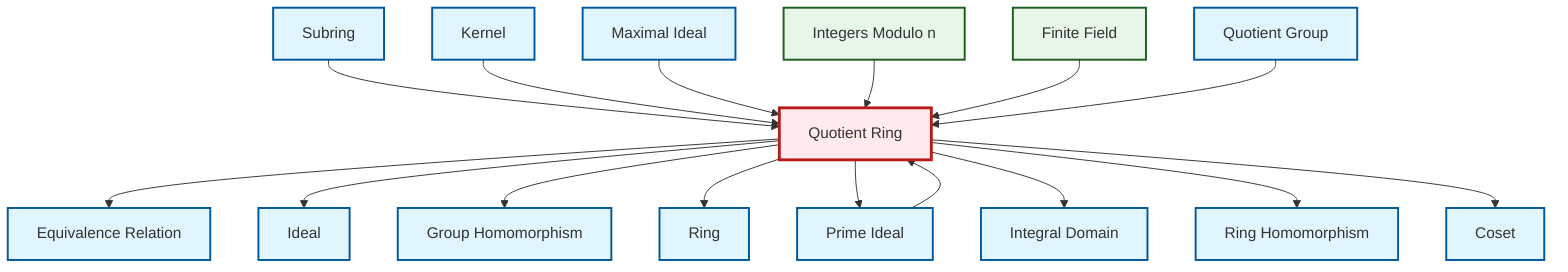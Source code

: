graph TD
    classDef definition fill:#e1f5fe,stroke:#01579b,stroke-width:2px
    classDef theorem fill:#f3e5f5,stroke:#4a148c,stroke-width:2px
    classDef axiom fill:#fff3e0,stroke:#e65100,stroke-width:2px
    classDef example fill:#e8f5e9,stroke:#1b5e20,stroke-width:2px
    classDef current fill:#ffebee,stroke:#b71c1c,stroke-width:3px
    def-integral-domain["Integral Domain"]:::definition
    def-ring["Ring"]:::definition
    ex-quotient-integers-mod-n["Integers Modulo n"]:::example
    def-quotient-ring["Quotient Ring"]:::definition
    ex-finite-field["Finite Field"]:::example
    def-coset["Coset"]:::definition
    def-maximal-ideal["Maximal Ideal"]:::definition
    def-quotient-group["Quotient Group"]:::definition
    def-ideal["Ideal"]:::definition
    def-ring-homomorphism["Ring Homomorphism"]:::definition
    def-prime-ideal["Prime Ideal"]:::definition
    def-homomorphism["Group Homomorphism"]:::definition
    def-kernel["Kernel"]:::definition
    def-equivalence-relation["Equivalence Relation"]:::definition
    def-subring["Subring"]:::definition
    def-subring --> def-quotient-ring
    def-quotient-ring --> def-equivalence-relation
    def-quotient-ring --> def-ideal
    def-kernel --> def-quotient-ring
    def-quotient-ring --> def-homomorphism
    def-quotient-ring --> def-ring
    def-quotient-ring --> def-prime-ideal
    def-maximal-ideal --> def-quotient-ring
    def-prime-ideal --> def-quotient-ring
    ex-quotient-integers-mod-n --> def-quotient-ring
    ex-finite-field --> def-quotient-ring
    def-quotient-ring --> def-integral-domain
    def-quotient-ring --> def-ring-homomorphism
    def-quotient-group --> def-quotient-ring
    def-quotient-ring --> def-coset
    class def-quotient-ring current